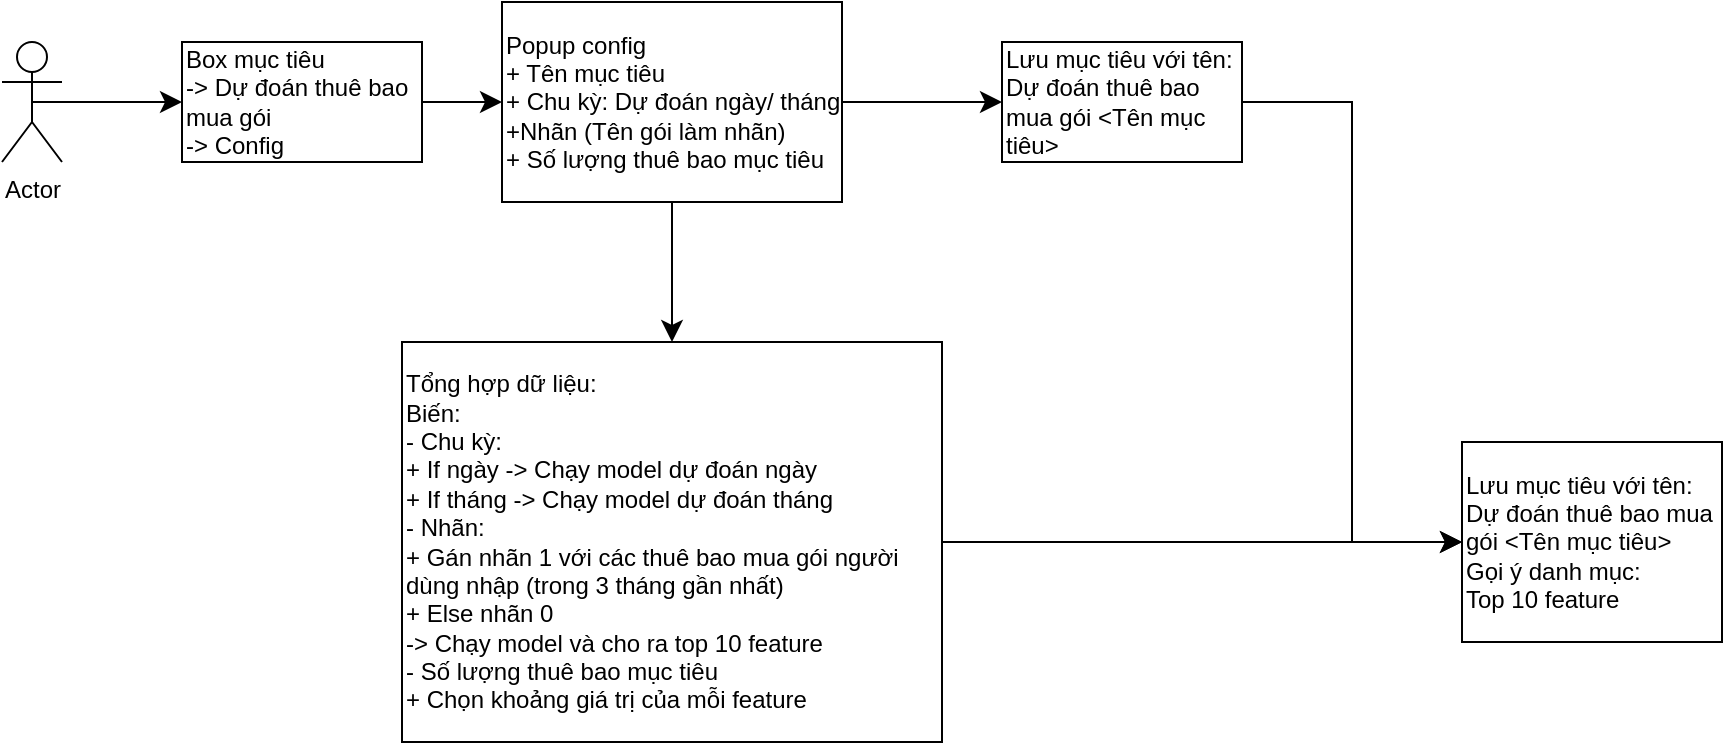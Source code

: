 <mxfile version="24.6.4" type="device">
  <diagram name="Page-1" id="C8AOPYaw0sMBgSE07njO">
    <mxGraphModel dx="913" dy="897" grid="1" gridSize="10" guides="1" tooltips="1" connect="1" arrows="1" fold="1" page="0" pageScale="1" pageWidth="827" pageHeight="1169" math="0" shadow="0">
      <root>
        <mxCell id="0" />
        <mxCell id="1" parent="0" />
        <mxCell id="Cun0taKMU7-x4VBPKiKw-5" style="edgeStyle=none;curved=1;rounded=0;orthogonalLoop=1;jettySize=auto;html=1;exitX=0.5;exitY=0.5;exitDx=0;exitDy=0;exitPerimeter=0;fontSize=12;startSize=8;endSize=8;" edge="1" parent="1" source="Cun0taKMU7-x4VBPKiKw-2" target="Cun0taKMU7-x4VBPKiKw-4">
          <mxGeometry relative="1" as="geometry" />
        </mxCell>
        <mxCell id="Cun0taKMU7-x4VBPKiKw-2" value="Actor" style="shape=umlActor;verticalLabelPosition=bottom;verticalAlign=top;html=1;outlineConnect=0;" vertex="1" parent="1">
          <mxGeometry x="70" y="-20" width="30" height="60" as="geometry" />
        </mxCell>
        <mxCell id="Cun0taKMU7-x4VBPKiKw-9" style="edgeStyle=none;curved=1;rounded=0;orthogonalLoop=1;jettySize=auto;html=1;exitX=1;exitY=0.5;exitDx=0;exitDy=0;entryX=0;entryY=0.5;entryDx=0;entryDy=0;fontSize=12;startSize=8;endSize=8;" edge="1" parent="1" source="Cun0taKMU7-x4VBPKiKw-4" target="Cun0taKMU7-x4VBPKiKw-8">
          <mxGeometry relative="1" as="geometry" />
        </mxCell>
        <mxCell id="Cun0taKMU7-x4VBPKiKw-4" value="Box mục tiêu&amp;nbsp;&lt;div&gt;-&amp;gt; Dự đoán thuê bao mua gói&lt;div&gt;-&amp;gt; Config&lt;/div&gt;&lt;/div&gt;" style="rounded=0;whiteSpace=wrap;html=1;align=left;" vertex="1" parent="1">
          <mxGeometry x="160" y="-20" width="120" height="60" as="geometry" />
        </mxCell>
        <mxCell id="Cun0taKMU7-x4VBPKiKw-15" style="edgeStyle=orthogonalEdgeStyle;rounded=0;orthogonalLoop=1;jettySize=auto;html=1;fontSize=12;startSize=8;endSize=8;entryX=0;entryY=0.5;entryDx=0;entryDy=0;" edge="1" parent="1" source="Cun0taKMU7-x4VBPKiKw-7" target="Cun0taKMU7-x4VBPKiKw-16">
          <mxGeometry relative="1" as="geometry">
            <mxPoint x="890" y="20" as="targetPoint" />
          </mxGeometry>
        </mxCell>
        <mxCell id="Cun0taKMU7-x4VBPKiKw-7" value="Lưu mục tiêu với tên:&lt;div&gt;Dự đoán thuê bao mua gói &amp;lt;Tên mục tiêu&amp;gt;&lt;/div&gt;" style="rounded=0;whiteSpace=wrap;html=1;align=left;" vertex="1" parent="1">
          <mxGeometry x="570" y="-20" width="120" height="60" as="geometry" />
        </mxCell>
        <mxCell id="Cun0taKMU7-x4VBPKiKw-11" style="edgeStyle=none;curved=1;rounded=0;orthogonalLoop=1;jettySize=auto;html=1;exitX=0.5;exitY=1;exitDx=0;exitDy=0;fontSize=12;startSize=8;endSize=8;entryX=0.5;entryY=0;entryDx=0;entryDy=0;" edge="1" parent="1" source="Cun0taKMU7-x4VBPKiKw-8" target="Cun0taKMU7-x4VBPKiKw-12">
          <mxGeometry relative="1" as="geometry">
            <mxPoint x="405.261" y="120" as="targetPoint" />
          </mxGeometry>
        </mxCell>
        <mxCell id="Cun0taKMU7-x4VBPKiKw-14" style="edgeStyle=none;curved=1;rounded=0;orthogonalLoop=1;jettySize=auto;html=1;exitX=1;exitY=0.5;exitDx=0;exitDy=0;entryX=0;entryY=0.5;entryDx=0;entryDy=0;fontSize=12;startSize=8;endSize=8;" edge="1" parent="1" source="Cun0taKMU7-x4VBPKiKw-8" target="Cun0taKMU7-x4VBPKiKw-7">
          <mxGeometry relative="1" as="geometry" />
        </mxCell>
        <mxCell id="Cun0taKMU7-x4VBPKiKw-8" value="Popup config&lt;div&gt;+ Tên mục tiêu&lt;br&gt;&lt;div&gt;+ Chu kỳ: Dự đoán ngày/ tháng&lt;/div&gt;&lt;div&gt;+Nhãn (&lt;span style=&quot;background-color: initial;&quot;&gt;Tên gói làm nhãn)&lt;/span&gt;&lt;/div&gt;&lt;div&gt;+ Số lượng thuê bao mục tiêu&lt;/div&gt;&lt;/div&gt;" style="rounded=0;whiteSpace=wrap;html=1;align=left;" vertex="1" parent="1">
          <mxGeometry x="320" y="-40" width="170" height="100" as="geometry" />
        </mxCell>
        <mxCell id="Cun0taKMU7-x4VBPKiKw-17" style="edgeStyle=none;curved=1;rounded=0;orthogonalLoop=1;jettySize=auto;html=1;exitX=1;exitY=0.5;exitDx=0;exitDy=0;fontSize=12;startSize=8;endSize=8;entryX=0;entryY=0.5;entryDx=0;entryDy=0;" edge="1" parent="1" source="Cun0taKMU7-x4VBPKiKw-12" target="Cun0taKMU7-x4VBPKiKw-16">
          <mxGeometry relative="1" as="geometry">
            <mxPoint x="800" y="160" as="targetPoint" />
          </mxGeometry>
        </mxCell>
        <mxCell id="Cun0taKMU7-x4VBPKiKw-12" value="Tổng hợp dữ liệu:&lt;div&gt;Biến:&amp;nbsp;&lt;/div&gt;&lt;div&gt;- Chu kỳ:&amp;nbsp;&lt;/div&gt;&lt;div&gt;+ If ngày -&amp;gt; Chạy model dự đoán ngày&lt;/div&gt;&lt;div&gt;+ If tháng -&amp;gt; Chạy model dự đoán tháng&lt;/div&gt;&lt;div&gt;- Nhãn:&lt;/div&gt;&lt;div&gt;+ Gán nhãn 1 với các thuê bao mua gói người dùng nhập (trong 3 tháng gần nhất)&lt;/div&gt;&lt;div&gt;+ Else nhãn 0&lt;/div&gt;&lt;div&gt;-&amp;gt; Chạy model và cho ra top 10 feature&lt;/div&gt;&lt;div&gt;- Số lượng thuê bao mục tiêu&lt;/div&gt;&lt;div&gt;+ Chọn khoảng giá trị của mỗi feature&lt;/div&gt;" style="rounded=0;whiteSpace=wrap;html=1;align=left;" vertex="1" parent="1">
          <mxGeometry x="270" y="130" width="270" height="200" as="geometry" />
        </mxCell>
        <mxCell id="Cun0taKMU7-x4VBPKiKw-16" value="Lưu mục tiêu với tên:&lt;div&gt;Dự đoán thuê bao mua gói &amp;lt;Tên mục tiêu&amp;gt;&lt;/div&gt;&lt;div&gt;Gọi ý danh mục:&lt;/div&gt;&lt;div&gt;Top 10 feature&lt;/div&gt;" style="rounded=0;whiteSpace=wrap;html=1;align=left;" vertex="1" parent="1">
          <mxGeometry x="800" y="180" width="130" height="100" as="geometry" />
        </mxCell>
      </root>
    </mxGraphModel>
  </diagram>
</mxfile>
